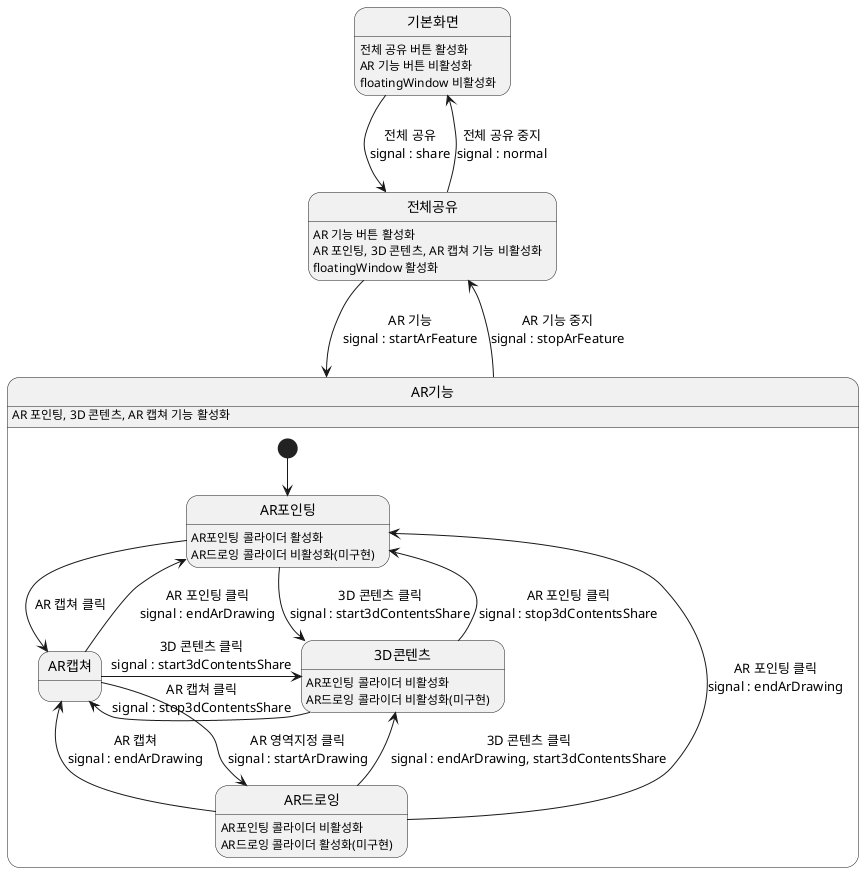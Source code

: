 @startuml Check sharing state
기본화면 : 전체 공유 버튼 활성화\nAR 기능 버튼 비활성화\nfloatingWindow 비활성화
전체공유 : AR 기능 버튼 활성화\nAR 포인팅, 3D 콘텐츠, AR 캡쳐 기능 비활성화\nfloatingWindow 활성화
AR기능 : AR 포인팅, 3D 콘텐츠, AR 캡쳐 기능 활성화

기본화면 --> 전체공유 : 전체 공유\nsignal : share
전체공유 -up-> 기본화면 : 전체 공유 중지\nsignal : normal

전체공유 -> AR기능 : AR 기능\nsignal : startArFeature
AR기능 --> 전체공유 : AR 기능 중지\nsignal : stopArFeature

state AR기능 {
    AR포인팅 : AR포인팅 콜라이더 활성화\nAR드로잉 콜라이더 비활성화(미구현)
    3D콘텐츠 : AR포인팅 콜라이더 비활성화\nAR드로잉 콜라이더 비활성화(미구현)
    AR드로잉 : AR포인팅 콜라이더 비활성화\nAR드로잉 콜라이더 활성화(미구현)

    [*] --> AR포인팅
    AR포인팅 -down-> 3D콘텐츠 : 3D 콘텐츠 클릭\nsignal : start3dContentsShare
    AR포인팅 -down-> AR캡쳐 : AR 캡쳐 클릭
    3D콘텐츠 -up-> AR포인팅 : AR 포인팅 클릭\nsignal : stop3dContentsShare
    3D콘텐츠 -left-> AR캡쳐 : AR 캡쳐 클릭\nsignal : stop3dContentsShare
    AR캡쳐 -right-> 3D콘텐츠 : 3D 콘텐츠 클릭\nsignal : start3dContentsShare
    AR캡쳐 -up-> AR포인팅 : AR 포인팅 클릭\nsignal : endArDrawing
    AR캡쳐 -down-> AR드로잉 : AR 영역지정 클릭\nsignal : startArDrawing
    AR드로잉 -up-> AR캡쳐 : AR 캡쳐\nsignal : endArDrawing
    AR드로잉 -up-> AR포인팅 : AR 포인팅 클릭\nsignal : endArDrawing 
    AR드로잉 -up-> 3D콘텐츠 : 3D 콘텐츠 클릭\nsignal : endArDrawing, start3dContentsShare
}
@enduml